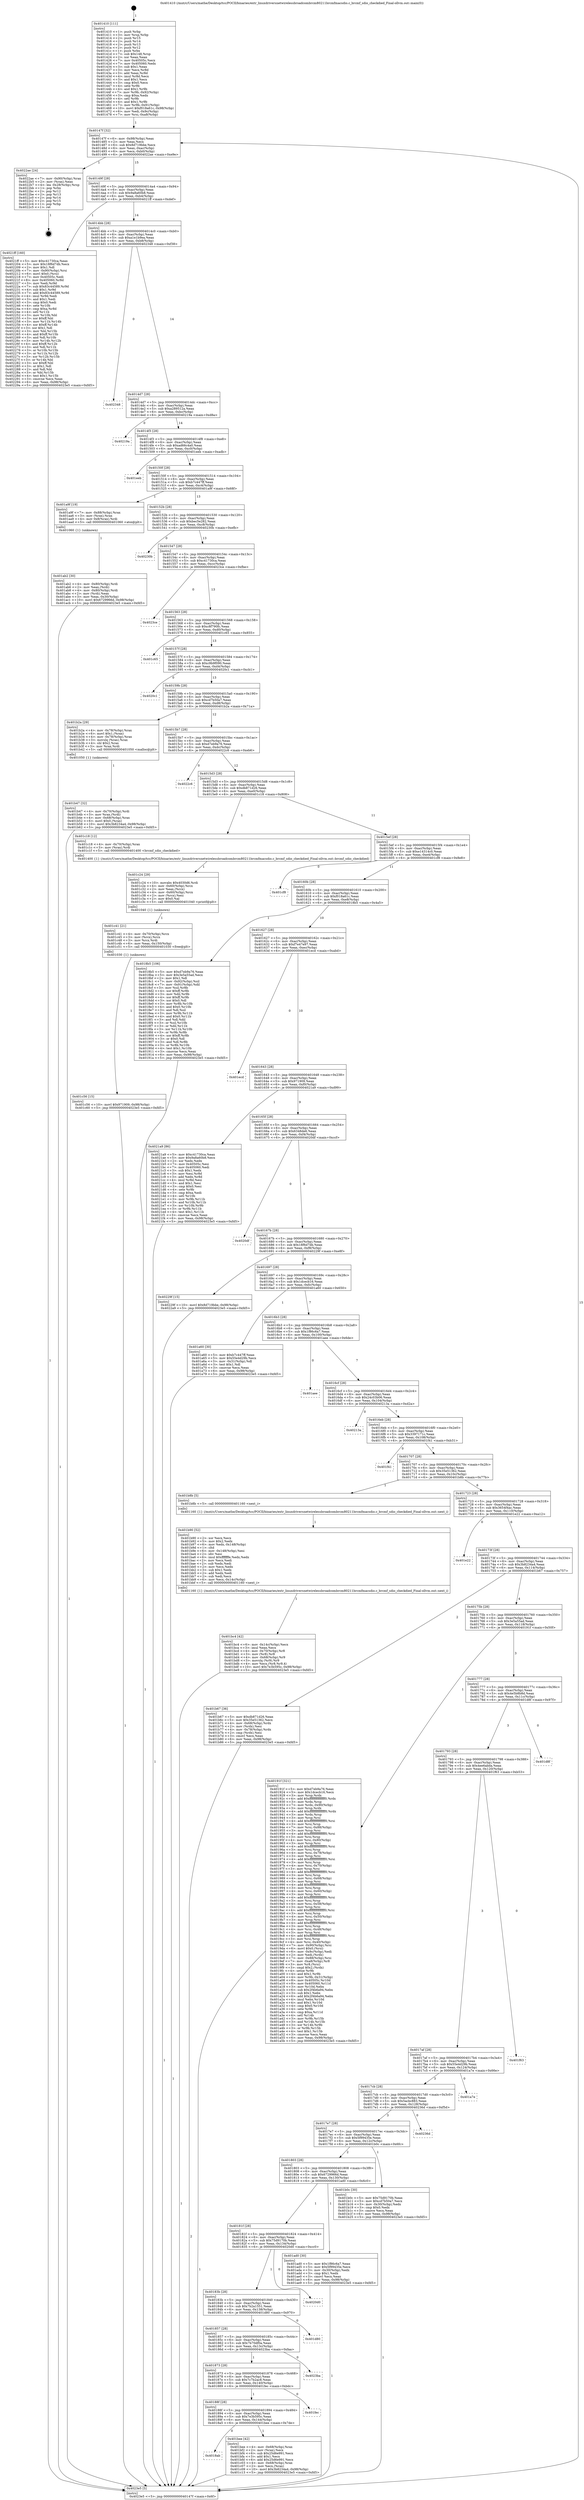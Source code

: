 digraph "0x401410" {
  label = "0x401410 (/mnt/c/Users/mathe/Desktop/tcc/POCII/binaries/extr_linuxdriversnetwirelessbroadcombrcm80211brcmfmacsdio.c_brcmf_sdio_checkdied_Final-ollvm.out::main(0))"
  labelloc = "t"
  node[shape=record]

  Entry [label="",width=0.3,height=0.3,shape=circle,fillcolor=black,style=filled]
  "0x40147f" [label="{
     0x40147f [32]\l
     | [instrs]\l
     &nbsp;&nbsp;0x40147f \<+6\>: mov -0x98(%rbp),%eax\l
     &nbsp;&nbsp;0x401485 \<+2\>: mov %eax,%ecx\l
     &nbsp;&nbsp;0x401487 \<+6\>: sub $0x8d719bbe,%ecx\l
     &nbsp;&nbsp;0x40148d \<+6\>: mov %eax,-0xac(%rbp)\l
     &nbsp;&nbsp;0x401493 \<+6\>: mov %ecx,-0xb0(%rbp)\l
     &nbsp;&nbsp;0x401499 \<+6\>: je 00000000004022ae \<main+0xe9e\>\l
  }"]
  "0x4022ae" [label="{
     0x4022ae [24]\l
     | [instrs]\l
     &nbsp;&nbsp;0x4022ae \<+7\>: mov -0x90(%rbp),%rax\l
     &nbsp;&nbsp;0x4022b5 \<+2\>: mov (%rax),%eax\l
     &nbsp;&nbsp;0x4022b7 \<+4\>: lea -0x28(%rbp),%rsp\l
     &nbsp;&nbsp;0x4022bb \<+1\>: pop %rbx\l
     &nbsp;&nbsp;0x4022bc \<+2\>: pop %r12\l
     &nbsp;&nbsp;0x4022be \<+2\>: pop %r13\l
     &nbsp;&nbsp;0x4022c0 \<+2\>: pop %r14\l
     &nbsp;&nbsp;0x4022c2 \<+2\>: pop %r15\l
     &nbsp;&nbsp;0x4022c4 \<+1\>: pop %rbp\l
     &nbsp;&nbsp;0x4022c5 \<+1\>: ret\l
  }"]
  "0x40149f" [label="{
     0x40149f [28]\l
     | [instrs]\l
     &nbsp;&nbsp;0x40149f \<+5\>: jmp 00000000004014a4 \<main+0x94\>\l
     &nbsp;&nbsp;0x4014a4 \<+6\>: mov -0xac(%rbp),%eax\l
     &nbsp;&nbsp;0x4014aa \<+5\>: sub $0x9a8a60b8,%eax\l
     &nbsp;&nbsp;0x4014af \<+6\>: mov %eax,-0xb4(%rbp)\l
     &nbsp;&nbsp;0x4014b5 \<+6\>: je 00000000004021ff \<main+0xdef\>\l
  }"]
  Exit [label="",width=0.3,height=0.3,shape=circle,fillcolor=black,style=filled,peripheries=2]
  "0x4021ff" [label="{
     0x4021ff [160]\l
     | [instrs]\l
     &nbsp;&nbsp;0x4021ff \<+5\>: mov $0xc41730ca,%eax\l
     &nbsp;&nbsp;0x402204 \<+5\>: mov $0x18f6d7db,%ecx\l
     &nbsp;&nbsp;0x402209 \<+2\>: mov $0x1,%dl\l
     &nbsp;&nbsp;0x40220b \<+7\>: mov -0x90(%rbp),%rsi\l
     &nbsp;&nbsp;0x402212 \<+6\>: movl $0x0,(%rsi)\l
     &nbsp;&nbsp;0x402218 \<+7\>: mov 0x40505c,%edi\l
     &nbsp;&nbsp;0x40221f \<+8\>: mov 0x405060,%r8d\l
     &nbsp;&nbsp;0x402227 \<+3\>: mov %edi,%r9d\l
     &nbsp;&nbsp;0x40222a \<+7\>: sub $0x83c44589,%r9d\l
     &nbsp;&nbsp;0x402231 \<+4\>: sub $0x1,%r9d\l
     &nbsp;&nbsp;0x402235 \<+7\>: add $0x83c44589,%r9d\l
     &nbsp;&nbsp;0x40223c \<+4\>: imul %r9d,%edi\l
     &nbsp;&nbsp;0x402240 \<+3\>: and $0x1,%edi\l
     &nbsp;&nbsp;0x402243 \<+3\>: cmp $0x0,%edi\l
     &nbsp;&nbsp;0x402246 \<+4\>: sete %r10b\l
     &nbsp;&nbsp;0x40224a \<+4\>: cmp $0xa,%r8d\l
     &nbsp;&nbsp;0x40224e \<+4\>: setl %r11b\l
     &nbsp;&nbsp;0x402252 \<+3\>: mov %r10b,%bl\l
     &nbsp;&nbsp;0x402255 \<+3\>: xor $0xff,%bl\l
     &nbsp;&nbsp;0x402258 \<+3\>: mov %r11b,%r14b\l
     &nbsp;&nbsp;0x40225b \<+4\>: xor $0xff,%r14b\l
     &nbsp;&nbsp;0x40225f \<+3\>: xor $0x1,%dl\l
     &nbsp;&nbsp;0x402262 \<+3\>: mov %bl,%r15b\l
     &nbsp;&nbsp;0x402265 \<+4\>: and $0xff,%r15b\l
     &nbsp;&nbsp;0x402269 \<+3\>: and %dl,%r10b\l
     &nbsp;&nbsp;0x40226c \<+3\>: mov %r14b,%r12b\l
     &nbsp;&nbsp;0x40226f \<+4\>: and $0xff,%r12b\l
     &nbsp;&nbsp;0x402273 \<+3\>: and %dl,%r11b\l
     &nbsp;&nbsp;0x402276 \<+3\>: or %r10b,%r15b\l
     &nbsp;&nbsp;0x402279 \<+3\>: or %r11b,%r12b\l
     &nbsp;&nbsp;0x40227c \<+3\>: xor %r12b,%r15b\l
     &nbsp;&nbsp;0x40227f \<+3\>: or %r14b,%bl\l
     &nbsp;&nbsp;0x402282 \<+3\>: xor $0xff,%bl\l
     &nbsp;&nbsp;0x402285 \<+3\>: or $0x1,%dl\l
     &nbsp;&nbsp;0x402288 \<+2\>: and %dl,%bl\l
     &nbsp;&nbsp;0x40228a \<+3\>: or %bl,%r15b\l
     &nbsp;&nbsp;0x40228d \<+4\>: test $0x1,%r15b\l
     &nbsp;&nbsp;0x402291 \<+3\>: cmovne %ecx,%eax\l
     &nbsp;&nbsp;0x402294 \<+6\>: mov %eax,-0x98(%rbp)\l
     &nbsp;&nbsp;0x40229a \<+5\>: jmp 00000000004023e5 \<main+0xfd5\>\l
  }"]
  "0x4014bb" [label="{
     0x4014bb [28]\l
     | [instrs]\l
     &nbsp;&nbsp;0x4014bb \<+5\>: jmp 00000000004014c0 \<main+0xb0\>\l
     &nbsp;&nbsp;0x4014c0 \<+6\>: mov -0xac(%rbp),%eax\l
     &nbsp;&nbsp;0x4014c6 \<+5\>: sub $0xa1e1b9ea,%eax\l
     &nbsp;&nbsp;0x4014cb \<+6\>: mov %eax,-0xb8(%rbp)\l
     &nbsp;&nbsp;0x4014d1 \<+6\>: je 0000000000402348 \<main+0xf38\>\l
  }"]
  "0x401c56" [label="{
     0x401c56 [15]\l
     | [instrs]\l
     &nbsp;&nbsp;0x401c56 \<+10\>: movl $0x971909,-0x98(%rbp)\l
     &nbsp;&nbsp;0x401c60 \<+5\>: jmp 00000000004023e5 \<main+0xfd5\>\l
  }"]
  "0x402348" [label="{
     0x402348\l
  }", style=dashed]
  "0x4014d7" [label="{
     0x4014d7 [28]\l
     | [instrs]\l
     &nbsp;&nbsp;0x4014d7 \<+5\>: jmp 00000000004014dc \<main+0xcc\>\l
     &nbsp;&nbsp;0x4014dc \<+6\>: mov -0xac(%rbp),%eax\l
     &nbsp;&nbsp;0x4014e2 \<+5\>: sub $0xa289512a,%eax\l
     &nbsp;&nbsp;0x4014e7 \<+6\>: mov %eax,-0xbc(%rbp)\l
     &nbsp;&nbsp;0x4014ed \<+6\>: je 000000000040219a \<main+0xd8a\>\l
  }"]
  "0x401c41" [label="{
     0x401c41 [21]\l
     | [instrs]\l
     &nbsp;&nbsp;0x401c41 \<+4\>: mov -0x70(%rbp),%rcx\l
     &nbsp;&nbsp;0x401c45 \<+3\>: mov (%rcx),%rcx\l
     &nbsp;&nbsp;0x401c48 \<+3\>: mov %rcx,%rdi\l
     &nbsp;&nbsp;0x401c4b \<+6\>: mov %eax,-0x150(%rbp)\l
     &nbsp;&nbsp;0x401c51 \<+5\>: call 0000000000401030 \<free@plt\>\l
     | [calls]\l
     &nbsp;&nbsp;0x401030 \{1\} (unknown)\l
  }"]
  "0x40219a" [label="{
     0x40219a\l
  }", style=dashed]
  "0x4014f3" [label="{
     0x4014f3 [28]\l
     | [instrs]\l
     &nbsp;&nbsp;0x4014f3 \<+5\>: jmp 00000000004014f8 \<main+0xe8\>\l
     &nbsp;&nbsp;0x4014f8 \<+6\>: mov -0xac(%rbp),%eax\l
     &nbsp;&nbsp;0x4014fe \<+5\>: sub $0xad66c4a0,%eax\l
     &nbsp;&nbsp;0x401503 \<+6\>: mov %eax,-0xc0(%rbp)\l
     &nbsp;&nbsp;0x401509 \<+6\>: je 0000000000401eeb \<main+0xadb\>\l
  }"]
  "0x401c24" [label="{
     0x401c24 [29]\l
     | [instrs]\l
     &nbsp;&nbsp;0x401c24 \<+10\>: movabs $0x4030d6,%rdi\l
     &nbsp;&nbsp;0x401c2e \<+4\>: mov -0x60(%rbp),%rcx\l
     &nbsp;&nbsp;0x401c32 \<+2\>: mov %eax,(%rcx)\l
     &nbsp;&nbsp;0x401c34 \<+4\>: mov -0x60(%rbp),%rcx\l
     &nbsp;&nbsp;0x401c38 \<+2\>: mov (%rcx),%esi\l
     &nbsp;&nbsp;0x401c3a \<+2\>: mov $0x0,%al\l
     &nbsp;&nbsp;0x401c3c \<+5\>: call 0000000000401040 \<printf@plt\>\l
     | [calls]\l
     &nbsp;&nbsp;0x401040 \{1\} (unknown)\l
  }"]
  "0x401eeb" [label="{
     0x401eeb\l
  }", style=dashed]
  "0x40150f" [label="{
     0x40150f [28]\l
     | [instrs]\l
     &nbsp;&nbsp;0x40150f \<+5\>: jmp 0000000000401514 \<main+0x104\>\l
     &nbsp;&nbsp;0x401514 \<+6\>: mov -0xac(%rbp),%eax\l
     &nbsp;&nbsp;0x40151a \<+5\>: sub $0xb7c447ff,%eax\l
     &nbsp;&nbsp;0x40151f \<+6\>: mov %eax,-0xc4(%rbp)\l
     &nbsp;&nbsp;0x401525 \<+6\>: je 0000000000401a9f \<main+0x68f\>\l
  }"]
  "0x4018ab" [label="{
     0x4018ab\l
  }", style=dashed]
  "0x401a9f" [label="{
     0x401a9f [19]\l
     | [instrs]\l
     &nbsp;&nbsp;0x401a9f \<+7\>: mov -0x88(%rbp),%rax\l
     &nbsp;&nbsp;0x401aa6 \<+3\>: mov (%rax),%rax\l
     &nbsp;&nbsp;0x401aa9 \<+4\>: mov 0x8(%rax),%rdi\l
     &nbsp;&nbsp;0x401aad \<+5\>: call 0000000000401060 \<atoi@plt\>\l
     | [calls]\l
     &nbsp;&nbsp;0x401060 \{1\} (unknown)\l
  }"]
  "0x40152b" [label="{
     0x40152b [28]\l
     | [instrs]\l
     &nbsp;&nbsp;0x40152b \<+5\>: jmp 0000000000401530 \<main+0x120\>\l
     &nbsp;&nbsp;0x401530 \<+6\>: mov -0xac(%rbp),%eax\l
     &nbsp;&nbsp;0x401536 \<+5\>: sub $0xbec5e282,%eax\l
     &nbsp;&nbsp;0x40153b \<+6\>: mov %eax,-0xc8(%rbp)\l
     &nbsp;&nbsp;0x401541 \<+6\>: je 000000000040230b \<main+0xefb\>\l
  }"]
  "0x401bee" [label="{
     0x401bee [42]\l
     | [instrs]\l
     &nbsp;&nbsp;0x401bee \<+4\>: mov -0x68(%rbp),%rax\l
     &nbsp;&nbsp;0x401bf2 \<+2\>: mov (%rax),%ecx\l
     &nbsp;&nbsp;0x401bf4 \<+6\>: sub $0x25d6e991,%ecx\l
     &nbsp;&nbsp;0x401bfa \<+3\>: add $0x1,%ecx\l
     &nbsp;&nbsp;0x401bfd \<+6\>: add $0x25d6e991,%ecx\l
     &nbsp;&nbsp;0x401c03 \<+4\>: mov -0x68(%rbp),%rax\l
     &nbsp;&nbsp;0x401c07 \<+2\>: mov %ecx,(%rax)\l
     &nbsp;&nbsp;0x401c09 \<+10\>: movl $0x3b8234a4,-0x98(%rbp)\l
     &nbsp;&nbsp;0x401c13 \<+5\>: jmp 00000000004023e5 \<main+0xfd5\>\l
  }"]
  "0x40230b" [label="{
     0x40230b\l
  }", style=dashed]
  "0x401547" [label="{
     0x401547 [28]\l
     | [instrs]\l
     &nbsp;&nbsp;0x401547 \<+5\>: jmp 000000000040154c \<main+0x13c\>\l
     &nbsp;&nbsp;0x40154c \<+6\>: mov -0xac(%rbp),%eax\l
     &nbsp;&nbsp;0x401552 \<+5\>: sub $0xc41730ca,%eax\l
     &nbsp;&nbsp;0x401557 \<+6\>: mov %eax,-0xcc(%rbp)\l
     &nbsp;&nbsp;0x40155d \<+6\>: je 00000000004023ce \<main+0xfbe\>\l
  }"]
  "0x40188f" [label="{
     0x40188f [28]\l
     | [instrs]\l
     &nbsp;&nbsp;0x40188f \<+5\>: jmp 0000000000401894 \<main+0x484\>\l
     &nbsp;&nbsp;0x401894 \<+6\>: mov -0xac(%rbp),%eax\l
     &nbsp;&nbsp;0x40189a \<+5\>: sub $0x7e3b595c,%eax\l
     &nbsp;&nbsp;0x40189f \<+6\>: mov %eax,-0x144(%rbp)\l
     &nbsp;&nbsp;0x4018a5 \<+6\>: je 0000000000401bee \<main+0x7de\>\l
  }"]
  "0x4023ce" [label="{
     0x4023ce\l
  }", style=dashed]
  "0x401563" [label="{
     0x401563 [28]\l
     | [instrs]\l
     &nbsp;&nbsp;0x401563 \<+5\>: jmp 0000000000401568 \<main+0x158\>\l
     &nbsp;&nbsp;0x401568 \<+6\>: mov -0xac(%rbp),%eax\l
     &nbsp;&nbsp;0x40156e \<+5\>: sub $0xc8f790fc,%eax\l
     &nbsp;&nbsp;0x401573 \<+6\>: mov %eax,-0xd0(%rbp)\l
     &nbsp;&nbsp;0x401579 \<+6\>: je 0000000000401c65 \<main+0x855\>\l
  }"]
  "0x401fec" [label="{
     0x401fec\l
  }", style=dashed]
  "0x401c65" [label="{
     0x401c65\l
  }", style=dashed]
  "0x40157f" [label="{
     0x40157f [28]\l
     | [instrs]\l
     &nbsp;&nbsp;0x40157f \<+5\>: jmp 0000000000401584 \<main+0x174\>\l
     &nbsp;&nbsp;0x401584 \<+6\>: mov -0xac(%rbp),%eax\l
     &nbsp;&nbsp;0x40158a \<+5\>: sub $0xc9b9f090,%eax\l
     &nbsp;&nbsp;0x40158f \<+6\>: mov %eax,-0xd4(%rbp)\l
     &nbsp;&nbsp;0x401595 \<+6\>: je 00000000004020c1 \<main+0xcb1\>\l
  }"]
  "0x401873" [label="{
     0x401873 [28]\l
     | [instrs]\l
     &nbsp;&nbsp;0x401873 \<+5\>: jmp 0000000000401878 \<main+0x468\>\l
     &nbsp;&nbsp;0x401878 \<+6\>: mov -0xac(%rbp),%eax\l
     &nbsp;&nbsp;0x40187e \<+5\>: sub $0x7c7b2ac8,%eax\l
     &nbsp;&nbsp;0x401883 \<+6\>: mov %eax,-0x140(%rbp)\l
     &nbsp;&nbsp;0x401889 \<+6\>: je 0000000000401fec \<main+0xbdc\>\l
  }"]
  "0x4020c1" [label="{
     0x4020c1\l
  }", style=dashed]
  "0x40159b" [label="{
     0x40159b [28]\l
     | [instrs]\l
     &nbsp;&nbsp;0x40159b \<+5\>: jmp 00000000004015a0 \<main+0x190\>\l
     &nbsp;&nbsp;0x4015a0 \<+6\>: mov -0xac(%rbp),%eax\l
     &nbsp;&nbsp;0x4015a6 \<+5\>: sub $0xcd7b50a7,%eax\l
     &nbsp;&nbsp;0x4015ab \<+6\>: mov %eax,-0xd8(%rbp)\l
     &nbsp;&nbsp;0x4015b1 \<+6\>: je 0000000000401b2a \<main+0x71a\>\l
  }"]
  "0x4023ba" [label="{
     0x4023ba\l
  }", style=dashed]
  "0x401b2a" [label="{
     0x401b2a [29]\l
     | [instrs]\l
     &nbsp;&nbsp;0x401b2a \<+4\>: mov -0x78(%rbp),%rax\l
     &nbsp;&nbsp;0x401b2e \<+6\>: movl $0x1,(%rax)\l
     &nbsp;&nbsp;0x401b34 \<+4\>: mov -0x78(%rbp),%rax\l
     &nbsp;&nbsp;0x401b38 \<+3\>: movslq (%rax),%rax\l
     &nbsp;&nbsp;0x401b3b \<+4\>: shl $0x2,%rax\l
     &nbsp;&nbsp;0x401b3f \<+3\>: mov %rax,%rdi\l
     &nbsp;&nbsp;0x401b42 \<+5\>: call 0000000000401050 \<malloc@plt\>\l
     | [calls]\l
     &nbsp;&nbsp;0x401050 \{1\} (unknown)\l
  }"]
  "0x4015b7" [label="{
     0x4015b7 [28]\l
     | [instrs]\l
     &nbsp;&nbsp;0x4015b7 \<+5\>: jmp 00000000004015bc \<main+0x1ac\>\l
     &nbsp;&nbsp;0x4015bc \<+6\>: mov -0xac(%rbp),%eax\l
     &nbsp;&nbsp;0x4015c2 \<+5\>: sub $0xd7eb9a76,%eax\l
     &nbsp;&nbsp;0x4015c7 \<+6\>: mov %eax,-0xdc(%rbp)\l
     &nbsp;&nbsp;0x4015cd \<+6\>: je 00000000004022c6 \<main+0xeb6\>\l
  }"]
  "0x401857" [label="{
     0x401857 [28]\l
     | [instrs]\l
     &nbsp;&nbsp;0x401857 \<+5\>: jmp 000000000040185c \<main+0x44c\>\l
     &nbsp;&nbsp;0x40185c \<+6\>: mov -0xac(%rbp),%eax\l
     &nbsp;&nbsp;0x401862 \<+5\>: sub $0x7b70df0a,%eax\l
     &nbsp;&nbsp;0x401867 \<+6\>: mov %eax,-0x13c(%rbp)\l
     &nbsp;&nbsp;0x40186d \<+6\>: je 00000000004023ba \<main+0xfaa\>\l
  }"]
  "0x4022c6" [label="{
     0x4022c6\l
  }", style=dashed]
  "0x4015d3" [label="{
     0x4015d3 [28]\l
     | [instrs]\l
     &nbsp;&nbsp;0x4015d3 \<+5\>: jmp 00000000004015d8 \<main+0x1c8\>\l
     &nbsp;&nbsp;0x4015d8 \<+6\>: mov -0xac(%rbp),%eax\l
     &nbsp;&nbsp;0x4015de \<+5\>: sub $0xdb871d26,%eax\l
     &nbsp;&nbsp;0x4015e3 \<+6\>: mov %eax,-0xe0(%rbp)\l
     &nbsp;&nbsp;0x4015e9 \<+6\>: je 0000000000401c18 \<main+0x808\>\l
  }"]
  "0x401d80" [label="{
     0x401d80\l
  }", style=dashed]
  "0x401c18" [label="{
     0x401c18 [12]\l
     | [instrs]\l
     &nbsp;&nbsp;0x401c18 \<+4\>: mov -0x70(%rbp),%rax\l
     &nbsp;&nbsp;0x401c1c \<+3\>: mov (%rax),%rdi\l
     &nbsp;&nbsp;0x401c1f \<+5\>: call 0000000000401400 \<brcmf_sdio_checkdied\>\l
     | [calls]\l
     &nbsp;&nbsp;0x401400 \{1\} (/mnt/c/Users/mathe/Desktop/tcc/POCII/binaries/extr_linuxdriversnetwirelessbroadcombrcm80211brcmfmacsdio.c_brcmf_sdio_checkdied_Final-ollvm.out::brcmf_sdio_checkdied)\l
  }"]
  "0x4015ef" [label="{
     0x4015ef [28]\l
     | [instrs]\l
     &nbsp;&nbsp;0x4015ef \<+5\>: jmp 00000000004015f4 \<main+0x1e4\>\l
     &nbsp;&nbsp;0x4015f4 \<+6\>: mov -0xac(%rbp),%eax\l
     &nbsp;&nbsp;0x4015fa \<+5\>: sub $0xe14314c0,%eax\l
     &nbsp;&nbsp;0x4015ff \<+6\>: mov %eax,-0xe4(%rbp)\l
     &nbsp;&nbsp;0x401605 \<+6\>: je 0000000000401cf8 \<main+0x8e8\>\l
  }"]
  "0x40183b" [label="{
     0x40183b [28]\l
     | [instrs]\l
     &nbsp;&nbsp;0x40183b \<+5\>: jmp 0000000000401840 \<main+0x430\>\l
     &nbsp;&nbsp;0x401840 \<+6\>: mov -0xac(%rbp),%eax\l
     &nbsp;&nbsp;0x401846 \<+5\>: sub $0x7b2a1551,%eax\l
     &nbsp;&nbsp;0x40184b \<+6\>: mov %eax,-0x138(%rbp)\l
     &nbsp;&nbsp;0x401851 \<+6\>: je 0000000000401d80 \<main+0x970\>\l
  }"]
  "0x401cf8" [label="{
     0x401cf8\l
  }", style=dashed]
  "0x40160b" [label="{
     0x40160b [28]\l
     | [instrs]\l
     &nbsp;&nbsp;0x40160b \<+5\>: jmp 0000000000401610 \<main+0x200\>\l
     &nbsp;&nbsp;0x401610 \<+6\>: mov -0xac(%rbp),%eax\l
     &nbsp;&nbsp;0x401616 \<+5\>: sub $0xf018a61c,%eax\l
     &nbsp;&nbsp;0x40161b \<+6\>: mov %eax,-0xe8(%rbp)\l
     &nbsp;&nbsp;0x401621 \<+6\>: je 00000000004018b5 \<main+0x4a5\>\l
  }"]
  "0x4020d0" [label="{
     0x4020d0\l
  }", style=dashed]
  "0x4018b5" [label="{
     0x4018b5 [106]\l
     | [instrs]\l
     &nbsp;&nbsp;0x4018b5 \<+5\>: mov $0xd7eb9a76,%eax\l
     &nbsp;&nbsp;0x4018ba \<+5\>: mov $0x3e5a55ad,%ecx\l
     &nbsp;&nbsp;0x4018bf \<+2\>: mov $0x1,%dl\l
     &nbsp;&nbsp;0x4018c1 \<+7\>: mov -0x92(%rbp),%sil\l
     &nbsp;&nbsp;0x4018c8 \<+7\>: mov -0x91(%rbp),%dil\l
     &nbsp;&nbsp;0x4018cf \<+3\>: mov %sil,%r8b\l
     &nbsp;&nbsp;0x4018d2 \<+4\>: xor $0xff,%r8b\l
     &nbsp;&nbsp;0x4018d6 \<+3\>: mov %dil,%r9b\l
     &nbsp;&nbsp;0x4018d9 \<+4\>: xor $0xff,%r9b\l
     &nbsp;&nbsp;0x4018dd \<+3\>: xor $0x0,%dl\l
     &nbsp;&nbsp;0x4018e0 \<+3\>: mov %r8b,%r10b\l
     &nbsp;&nbsp;0x4018e3 \<+4\>: and $0x0,%r10b\l
     &nbsp;&nbsp;0x4018e7 \<+3\>: and %dl,%sil\l
     &nbsp;&nbsp;0x4018ea \<+3\>: mov %r9b,%r11b\l
     &nbsp;&nbsp;0x4018ed \<+4\>: and $0x0,%r11b\l
     &nbsp;&nbsp;0x4018f1 \<+3\>: and %dl,%dil\l
     &nbsp;&nbsp;0x4018f4 \<+3\>: or %sil,%r10b\l
     &nbsp;&nbsp;0x4018f7 \<+3\>: or %dil,%r11b\l
     &nbsp;&nbsp;0x4018fa \<+3\>: xor %r11b,%r10b\l
     &nbsp;&nbsp;0x4018fd \<+3\>: or %r9b,%r8b\l
     &nbsp;&nbsp;0x401900 \<+4\>: xor $0xff,%r8b\l
     &nbsp;&nbsp;0x401904 \<+3\>: or $0x0,%dl\l
     &nbsp;&nbsp;0x401907 \<+3\>: and %dl,%r8b\l
     &nbsp;&nbsp;0x40190a \<+3\>: or %r8b,%r10b\l
     &nbsp;&nbsp;0x40190d \<+4\>: test $0x1,%r10b\l
     &nbsp;&nbsp;0x401911 \<+3\>: cmovne %ecx,%eax\l
     &nbsp;&nbsp;0x401914 \<+6\>: mov %eax,-0x98(%rbp)\l
     &nbsp;&nbsp;0x40191a \<+5\>: jmp 00000000004023e5 \<main+0xfd5\>\l
  }"]
  "0x401627" [label="{
     0x401627 [28]\l
     | [instrs]\l
     &nbsp;&nbsp;0x401627 \<+5\>: jmp 000000000040162c \<main+0x21c\>\l
     &nbsp;&nbsp;0x40162c \<+6\>: mov -0xac(%rbp),%eax\l
     &nbsp;&nbsp;0x401632 \<+5\>: sub $0xf7e47e97,%eax\l
     &nbsp;&nbsp;0x401637 \<+6\>: mov %eax,-0xec(%rbp)\l
     &nbsp;&nbsp;0x40163d \<+6\>: je 0000000000401ecd \<main+0xabd\>\l
  }"]
  "0x4023e5" [label="{
     0x4023e5 [5]\l
     | [instrs]\l
     &nbsp;&nbsp;0x4023e5 \<+5\>: jmp 000000000040147f \<main+0x6f\>\l
  }"]
  "0x401410" [label="{
     0x401410 [111]\l
     | [instrs]\l
     &nbsp;&nbsp;0x401410 \<+1\>: push %rbp\l
     &nbsp;&nbsp;0x401411 \<+3\>: mov %rsp,%rbp\l
     &nbsp;&nbsp;0x401414 \<+2\>: push %r15\l
     &nbsp;&nbsp;0x401416 \<+2\>: push %r14\l
     &nbsp;&nbsp;0x401418 \<+2\>: push %r13\l
     &nbsp;&nbsp;0x40141a \<+2\>: push %r12\l
     &nbsp;&nbsp;0x40141c \<+1\>: push %rbx\l
     &nbsp;&nbsp;0x40141d \<+7\>: sub $0x148,%rsp\l
     &nbsp;&nbsp;0x401424 \<+2\>: xor %eax,%eax\l
     &nbsp;&nbsp;0x401426 \<+7\>: mov 0x40505c,%ecx\l
     &nbsp;&nbsp;0x40142d \<+7\>: mov 0x405060,%edx\l
     &nbsp;&nbsp;0x401434 \<+3\>: sub $0x1,%eax\l
     &nbsp;&nbsp;0x401437 \<+3\>: mov %ecx,%r8d\l
     &nbsp;&nbsp;0x40143a \<+3\>: add %eax,%r8d\l
     &nbsp;&nbsp;0x40143d \<+4\>: imul %r8d,%ecx\l
     &nbsp;&nbsp;0x401441 \<+3\>: and $0x1,%ecx\l
     &nbsp;&nbsp;0x401444 \<+3\>: cmp $0x0,%ecx\l
     &nbsp;&nbsp;0x401447 \<+4\>: sete %r9b\l
     &nbsp;&nbsp;0x40144b \<+4\>: and $0x1,%r9b\l
     &nbsp;&nbsp;0x40144f \<+7\>: mov %r9b,-0x92(%rbp)\l
     &nbsp;&nbsp;0x401456 \<+3\>: cmp $0xa,%edx\l
     &nbsp;&nbsp;0x401459 \<+4\>: setl %r9b\l
     &nbsp;&nbsp;0x40145d \<+4\>: and $0x1,%r9b\l
     &nbsp;&nbsp;0x401461 \<+7\>: mov %r9b,-0x91(%rbp)\l
     &nbsp;&nbsp;0x401468 \<+10\>: movl $0xf018a61c,-0x98(%rbp)\l
     &nbsp;&nbsp;0x401472 \<+6\>: mov %edi,-0x9c(%rbp)\l
     &nbsp;&nbsp;0x401478 \<+7\>: mov %rsi,-0xa8(%rbp)\l
  }"]
  "0x401bc4" [label="{
     0x401bc4 [42]\l
     | [instrs]\l
     &nbsp;&nbsp;0x401bc4 \<+6\>: mov -0x14c(%rbp),%ecx\l
     &nbsp;&nbsp;0x401bca \<+3\>: imul %eax,%ecx\l
     &nbsp;&nbsp;0x401bcd \<+4\>: mov -0x70(%rbp),%r8\l
     &nbsp;&nbsp;0x401bd1 \<+3\>: mov (%r8),%r8\l
     &nbsp;&nbsp;0x401bd4 \<+4\>: mov -0x68(%rbp),%r9\l
     &nbsp;&nbsp;0x401bd8 \<+3\>: movslq (%r9),%r9\l
     &nbsp;&nbsp;0x401bdb \<+4\>: mov %ecx,(%r8,%r9,4)\l
     &nbsp;&nbsp;0x401bdf \<+10\>: movl $0x7e3b595c,-0x98(%rbp)\l
     &nbsp;&nbsp;0x401be9 \<+5\>: jmp 00000000004023e5 \<main+0xfd5\>\l
  }"]
  "0x401ecd" [label="{
     0x401ecd\l
  }", style=dashed]
  "0x401643" [label="{
     0x401643 [28]\l
     | [instrs]\l
     &nbsp;&nbsp;0x401643 \<+5\>: jmp 0000000000401648 \<main+0x238\>\l
     &nbsp;&nbsp;0x401648 \<+6\>: mov -0xac(%rbp),%eax\l
     &nbsp;&nbsp;0x40164e \<+5\>: sub $0x971909,%eax\l
     &nbsp;&nbsp;0x401653 \<+6\>: mov %eax,-0xf0(%rbp)\l
     &nbsp;&nbsp;0x401659 \<+6\>: je 00000000004021a9 \<main+0xd99\>\l
  }"]
  "0x401b90" [label="{
     0x401b90 [52]\l
     | [instrs]\l
     &nbsp;&nbsp;0x401b90 \<+2\>: xor %ecx,%ecx\l
     &nbsp;&nbsp;0x401b92 \<+5\>: mov $0x2,%edx\l
     &nbsp;&nbsp;0x401b97 \<+6\>: mov %edx,-0x148(%rbp)\l
     &nbsp;&nbsp;0x401b9d \<+1\>: cltd\l
     &nbsp;&nbsp;0x401b9e \<+6\>: mov -0x148(%rbp),%esi\l
     &nbsp;&nbsp;0x401ba4 \<+2\>: idiv %esi\l
     &nbsp;&nbsp;0x401ba6 \<+6\>: imul $0xfffffffe,%edx,%edx\l
     &nbsp;&nbsp;0x401bac \<+2\>: mov %ecx,%edi\l
     &nbsp;&nbsp;0x401bae \<+2\>: sub %edx,%edi\l
     &nbsp;&nbsp;0x401bb0 \<+2\>: mov %ecx,%edx\l
     &nbsp;&nbsp;0x401bb2 \<+3\>: sub $0x1,%edx\l
     &nbsp;&nbsp;0x401bb5 \<+2\>: add %edx,%edi\l
     &nbsp;&nbsp;0x401bb7 \<+2\>: sub %edi,%ecx\l
     &nbsp;&nbsp;0x401bb9 \<+6\>: mov %ecx,-0x14c(%rbp)\l
     &nbsp;&nbsp;0x401bbf \<+5\>: call 0000000000401160 \<next_i\>\l
     | [calls]\l
     &nbsp;&nbsp;0x401160 \{1\} (/mnt/c/Users/mathe/Desktop/tcc/POCII/binaries/extr_linuxdriversnetwirelessbroadcombrcm80211brcmfmacsdio.c_brcmf_sdio_checkdied_Final-ollvm.out::next_i)\l
  }"]
  "0x4021a9" [label="{
     0x4021a9 [86]\l
     | [instrs]\l
     &nbsp;&nbsp;0x4021a9 \<+5\>: mov $0xc41730ca,%eax\l
     &nbsp;&nbsp;0x4021ae \<+5\>: mov $0x9a8a60b8,%ecx\l
     &nbsp;&nbsp;0x4021b3 \<+2\>: xor %edx,%edx\l
     &nbsp;&nbsp;0x4021b5 \<+7\>: mov 0x40505c,%esi\l
     &nbsp;&nbsp;0x4021bc \<+7\>: mov 0x405060,%edi\l
     &nbsp;&nbsp;0x4021c3 \<+3\>: sub $0x1,%edx\l
     &nbsp;&nbsp;0x4021c6 \<+3\>: mov %esi,%r8d\l
     &nbsp;&nbsp;0x4021c9 \<+3\>: add %edx,%r8d\l
     &nbsp;&nbsp;0x4021cc \<+4\>: imul %r8d,%esi\l
     &nbsp;&nbsp;0x4021d0 \<+3\>: and $0x1,%esi\l
     &nbsp;&nbsp;0x4021d3 \<+3\>: cmp $0x0,%esi\l
     &nbsp;&nbsp;0x4021d6 \<+4\>: sete %r9b\l
     &nbsp;&nbsp;0x4021da \<+3\>: cmp $0xa,%edi\l
     &nbsp;&nbsp;0x4021dd \<+4\>: setl %r10b\l
     &nbsp;&nbsp;0x4021e1 \<+3\>: mov %r9b,%r11b\l
     &nbsp;&nbsp;0x4021e4 \<+3\>: and %r10b,%r11b\l
     &nbsp;&nbsp;0x4021e7 \<+3\>: xor %r10b,%r9b\l
     &nbsp;&nbsp;0x4021ea \<+3\>: or %r9b,%r11b\l
     &nbsp;&nbsp;0x4021ed \<+4\>: test $0x1,%r11b\l
     &nbsp;&nbsp;0x4021f1 \<+3\>: cmovne %ecx,%eax\l
     &nbsp;&nbsp;0x4021f4 \<+6\>: mov %eax,-0x98(%rbp)\l
     &nbsp;&nbsp;0x4021fa \<+5\>: jmp 00000000004023e5 \<main+0xfd5\>\l
  }"]
  "0x40165f" [label="{
     0x40165f [28]\l
     | [instrs]\l
     &nbsp;&nbsp;0x40165f \<+5\>: jmp 0000000000401664 \<main+0x254\>\l
     &nbsp;&nbsp;0x401664 \<+6\>: mov -0xac(%rbp),%eax\l
     &nbsp;&nbsp;0x40166a \<+5\>: sub $0x6348de6,%eax\l
     &nbsp;&nbsp;0x40166f \<+6\>: mov %eax,-0xf4(%rbp)\l
     &nbsp;&nbsp;0x401675 \<+6\>: je 00000000004020df \<main+0xccf\>\l
  }"]
  "0x401b47" [label="{
     0x401b47 [32]\l
     | [instrs]\l
     &nbsp;&nbsp;0x401b47 \<+4\>: mov -0x70(%rbp),%rdi\l
     &nbsp;&nbsp;0x401b4b \<+3\>: mov %rax,(%rdi)\l
     &nbsp;&nbsp;0x401b4e \<+4\>: mov -0x68(%rbp),%rax\l
     &nbsp;&nbsp;0x401b52 \<+6\>: movl $0x0,(%rax)\l
     &nbsp;&nbsp;0x401b58 \<+10\>: movl $0x3b8234a4,-0x98(%rbp)\l
     &nbsp;&nbsp;0x401b62 \<+5\>: jmp 00000000004023e5 \<main+0xfd5\>\l
  }"]
  "0x4020df" [label="{
     0x4020df\l
  }", style=dashed]
  "0x40167b" [label="{
     0x40167b [28]\l
     | [instrs]\l
     &nbsp;&nbsp;0x40167b \<+5\>: jmp 0000000000401680 \<main+0x270\>\l
     &nbsp;&nbsp;0x401680 \<+6\>: mov -0xac(%rbp),%eax\l
     &nbsp;&nbsp;0x401686 \<+5\>: sub $0x18f6d7db,%eax\l
     &nbsp;&nbsp;0x40168b \<+6\>: mov %eax,-0xf8(%rbp)\l
     &nbsp;&nbsp;0x401691 \<+6\>: je 000000000040229f \<main+0xe8f\>\l
  }"]
  "0x40181f" [label="{
     0x40181f [28]\l
     | [instrs]\l
     &nbsp;&nbsp;0x40181f \<+5\>: jmp 0000000000401824 \<main+0x414\>\l
     &nbsp;&nbsp;0x401824 \<+6\>: mov -0xac(%rbp),%eax\l
     &nbsp;&nbsp;0x40182a \<+5\>: sub $0x75d9170b,%eax\l
     &nbsp;&nbsp;0x40182f \<+6\>: mov %eax,-0x134(%rbp)\l
     &nbsp;&nbsp;0x401835 \<+6\>: je 00000000004020d0 \<main+0xcc0\>\l
  }"]
  "0x40229f" [label="{
     0x40229f [15]\l
     | [instrs]\l
     &nbsp;&nbsp;0x40229f \<+10\>: movl $0x8d719bbe,-0x98(%rbp)\l
     &nbsp;&nbsp;0x4022a9 \<+5\>: jmp 00000000004023e5 \<main+0xfd5\>\l
  }"]
  "0x401697" [label="{
     0x401697 [28]\l
     | [instrs]\l
     &nbsp;&nbsp;0x401697 \<+5\>: jmp 000000000040169c \<main+0x28c\>\l
     &nbsp;&nbsp;0x40169c \<+6\>: mov -0xac(%rbp),%eax\l
     &nbsp;&nbsp;0x4016a2 \<+5\>: sub $0x1dcecb16,%eax\l
     &nbsp;&nbsp;0x4016a7 \<+6\>: mov %eax,-0xfc(%rbp)\l
     &nbsp;&nbsp;0x4016ad \<+6\>: je 0000000000401a60 \<main+0x650\>\l
  }"]
  "0x401ad0" [label="{
     0x401ad0 [30]\l
     | [instrs]\l
     &nbsp;&nbsp;0x401ad0 \<+5\>: mov $0x1f86c6a7,%eax\l
     &nbsp;&nbsp;0x401ad5 \<+5\>: mov $0x5f99435e,%ecx\l
     &nbsp;&nbsp;0x401ada \<+3\>: mov -0x30(%rbp),%edx\l
     &nbsp;&nbsp;0x401add \<+3\>: cmp $0x1,%edx\l
     &nbsp;&nbsp;0x401ae0 \<+3\>: cmovl %ecx,%eax\l
     &nbsp;&nbsp;0x401ae3 \<+6\>: mov %eax,-0x98(%rbp)\l
     &nbsp;&nbsp;0x401ae9 \<+5\>: jmp 00000000004023e5 \<main+0xfd5\>\l
  }"]
  "0x401a60" [label="{
     0x401a60 [30]\l
     | [instrs]\l
     &nbsp;&nbsp;0x401a60 \<+5\>: mov $0xb7c447ff,%eax\l
     &nbsp;&nbsp;0x401a65 \<+5\>: mov $0x55e4d29b,%ecx\l
     &nbsp;&nbsp;0x401a6a \<+3\>: mov -0x31(%rbp),%dl\l
     &nbsp;&nbsp;0x401a6d \<+3\>: test $0x1,%dl\l
     &nbsp;&nbsp;0x401a70 \<+3\>: cmovne %ecx,%eax\l
     &nbsp;&nbsp;0x401a73 \<+6\>: mov %eax,-0x98(%rbp)\l
     &nbsp;&nbsp;0x401a79 \<+5\>: jmp 00000000004023e5 \<main+0xfd5\>\l
  }"]
  "0x4016b3" [label="{
     0x4016b3 [28]\l
     | [instrs]\l
     &nbsp;&nbsp;0x4016b3 \<+5\>: jmp 00000000004016b8 \<main+0x2a8\>\l
     &nbsp;&nbsp;0x4016b8 \<+6\>: mov -0xac(%rbp),%eax\l
     &nbsp;&nbsp;0x4016be \<+5\>: sub $0x1f86c6a7,%eax\l
     &nbsp;&nbsp;0x4016c3 \<+6\>: mov %eax,-0x100(%rbp)\l
     &nbsp;&nbsp;0x4016c9 \<+6\>: je 0000000000401aee \<main+0x6de\>\l
  }"]
  "0x401803" [label="{
     0x401803 [28]\l
     | [instrs]\l
     &nbsp;&nbsp;0x401803 \<+5\>: jmp 0000000000401808 \<main+0x3f8\>\l
     &nbsp;&nbsp;0x401808 \<+6\>: mov -0xac(%rbp),%eax\l
     &nbsp;&nbsp;0x40180e \<+5\>: sub $0x6729966d,%eax\l
     &nbsp;&nbsp;0x401813 \<+6\>: mov %eax,-0x130(%rbp)\l
     &nbsp;&nbsp;0x401819 \<+6\>: je 0000000000401ad0 \<main+0x6c0\>\l
  }"]
  "0x401aee" [label="{
     0x401aee\l
  }", style=dashed]
  "0x4016cf" [label="{
     0x4016cf [28]\l
     | [instrs]\l
     &nbsp;&nbsp;0x4016cf \<+5\>: jmp 00000000004016d4 \<main+0x2c4\>\l
     &nbsp;&nbsp;0x4016d4 \<+6\>: mov -0xac(%rbp),%eax\l
     &nbsp;&nbsp;0x4016da \<+5\>: sub $0x24c03b06,%eax\l
     &nbsp;&nbsp;0x4016df \<+6\>: mov %eax,-0x104(%rbp)\l
     &nbsp;&nbsp;0x4016e5 \<+6\>: je 000000000040213a \<main+0xd2a\>\l
  }"]
  "0x401b0c" [label="{
     0x401b0c [30]\l
     | [instrs]\l
     &nbsp;&nbsp;0x401b0c \<+5\>: mov $0x75d9170b,%eax\l
     &nbsp;&nbsp;0x401b11 \<+5\>: mov $0xcd7b50a7,%ecx\l
     &nbsp;&nbsp;0x401b16 \<+3\>: mov -0x30(%rbp),%edx\l
     &nbsp;&nbsp;0x401b19 \<+3\>: cmp $0x0,%edx\l
     &nbsp;&nbsp;0x401b1c \<+3\>: cmove %ecx,%eax\l
     &nbsp;&nbsp;0x401b1f \<+6\>: mov %eax,-0x98(%rbp)\l
     &nbsp;&nbsp;0x401b25 \<+5\>: jmp 00000000004023e5 \<main+0xfd5\>\l
  }"]
  "0x40213a" [label="{
     0x40213a\l
  }", style=dashed]
  "0x4016eb" [label="{
     0x4016eb [28]\l
     | [instrs]\l
     &nbsp;&nbsp;0x4016eb \<+5\>: jmp 00000000004016f0 \<main+0x2e0\>\l
     &nbsp;&nbsp;0x4016f0 \<+6\>: mov -0xac(%rbp),%eax\l
     &nbsp;&nbsp;0x4016f6 \<+5\>: sub $0x3397171c,%eax\l
     &nbsp;&nbsp;0x4016fb \<+6\>: mov %eax,-0x108(%rbp)\l
     &nbsp;&nbsp;0x401701 \<+6\>: je 0000000000401f41 \<main+0xb31\>\l
  }"]
  "0x4017e7" [label="{
     0x4017e7 [28]\l
     | [instrs]\l
     &nbsp;&nbsp;0x4017e7 \<+5\>: jmp 00000000004017ec \<main+0x3dc\>\l
     &nbsp;&nbsp;0x4017ec \<+6\>: mov -0xac(%rbp),%eax\l
     &nbsp;&nbsp;0x4017f2 \<+5\>: sub $0x5f99435e,%eax\l
     &nbsp;&nbsp;0x4017f7 \<+6\>: mov %eax,-0x12c(%rbp)\l
     &nbsp;&nbsp;0x4017fd \<+6\>: je 0000000000401b0c \<main+0x6fc\>\l
  }"]
  "0x401f41" [label="{
     0x401f41\l
  }", style=dashed]
  "0x401707" [label="{
     0x401707 [28]\l
     | [instrs]\l
     &nbsp;&nbsp;0x401707 \<+5\>: jmp 000000000040170c \<main+0x2fc\>\l
     &nbsp;&nbsp;0x40170c \<+6\>: mov -0xac(%rbp),%eax\l
     &nbsp;&nbsp;0x401712 \<+5\>: sub $0x35e51362,%eax\l
     &nbsp;&nbsp;0x401717 \<+6\>: mov %eax,-0x10c(%rbp)\l
     &nbsp;&nbsp;0x40171d \<+6\>: je 0000000000401b8b \<main+0x77b\>\l
  }"]
  "0x40236d" [label="{
     0x40236d\l
  }", style=dashed]
  "0x401b8b" [label="{
     0x401b8b [5]\l
     | [instrs]\l
     &nbsp;&nbsp;0x401b8b \<+5\>: call 0000000000401160 \<next_i\>\l
     | [calls]\l
     &nbsp;&nbsp;0x401160 \{1\} (/mnt/c/Users/mathe/Desktop/tcc/POCII/binaries/extr_linuxdriversnetwirelessbroadcombrcm80211brcmfmacsdio.c_brcmf_sdio_checkdied_Final-ollvm.out::next_i)\l
  }"]
  "0x401723" [label="{
     0x401723 [28]\l
     | [instrs]\l
     &nbsp;&nbsp;0x401723 \<+5\>: jmp 0000000000401728 \<main+0x318\>\l
     &nbsp;&nbsp;0x401728 \<+6\>: mov -0xac(%rbp),%eax\l
     &nbsp;&nbsp;0x40172e \<+5\>: sub $0x3654f4ac,%eax\l
     &nbsp;&nbsp;0x401733 \<+6\>: mov %eax,-0x110(%rbp)\l
     &nbsp;&nbsp;0x401739 \<+6\>: je 0000000000401e22 \<main+0xa12\>\l
  }"]
  "0x4017cb" [label="{
     0x4017cb [28]\l
     | [instrs]\l
     &nbsp;&nbsp;0x4017cb \<+5\>: jmp 00000000004017d0 \<main+0x3c0\>\l
     &nbsp;&nbsp;0x4017d0 \<+6\>: mov -0xac(%rbp),%eax\l
     &nbsp;&nbsp;0x4017d6 \<+5\>: sub $0x5acbc883,%eax\l
     &nbsp;&nbsp;0x4017db \<+6\>: mov %eax,-0x128(%rbp)\l
     &nbsp;&nbsp;0x4017e1 \<+6\>: je 000000000040236d \<main+0xf5d\>\l
  }"]
  "0x401e22" [label="{
     0x401e22\l
  }", style=dashed]
  "0x40173f" [label="{
     0x40173f [28]\l
     | [instrs]\l
     &nbsp;&nbsp;0x40173f \<+5\>: jmp 0000000000401744 \<main+0x334\>\l
     &nbsp;&nbsp;0x401744 \<+6\>: mov -0xac(%rbp),%eax\l
     &nbsp;&nbsp;0x40174a \<+5\>: sub $0x3b8234a4,%eax\l
     &nbsp;&nbsp;0x40174f \<+6\>: mov %eax,-0x114(%rbp)\l
     &nbsp;&nbsp;0x401755 \<+6\>: je 0000000000401b67 \<main+0x757\>\l
  }"]
  "0x401a7e" [label="{
     0x401a7e\l
  }", style=dashed]
  "0x401b67" [label="{
     0x401b67 [36]\l
     | [instrs]\l
     &nbsp;&nbsp;0x401b67 \<+5\>: mov $0xdb871d26,%eax\l
     &nbsp;&nbsp;0x401b6c \<+5\>: mov $0x35e51362,%ecx\l
     &nbsp;&nbsp;0x401b71 \<+4\>: mov -0x68(%rbp),%rdx\l
     &nbsp;&nbsp;0x401b75 \<+2\>: mov (%rdx),%esi\l
     &nbsp;&nbsp;0x401b77 \<+4\>: mov -0x78(%rbp),%rdx\l
     &nbsp;&nbsp;0x401b7b \<+2\>: cmp (%rdx),%esi\l
     &nbsp;&nbsp;0x401b7d \<+3\>: cmovl %ecx,%eax\l
     &nbsp;&nbsp;0x401b80 \<+6\>: mov %eax,-0x98(%rbp)\l
     &nbsp;&nbsp;0x401b86 \<+5\>: jmp 00000000004023e5 \<main+0xfd5\>\l
  }"]
  "0x40175b" [label="{
     0x40175b [28]\l
     | [instrs]\l
     &nbsp;&nbsp;0x40175b \<+5\>: jmp 0000000000401760 \<main+0x350\>\l
     &nbsp;&nbsp;0x401760 \<+6\>: mov -0xac(%rbp),%eax\l
     &nbsp;&nbsp;0x401766 \<+5\>: sub $0x3e5a55ad,%eax\l
     &nbsp;&nbsp;0x40176b \<+6\>: mov %eax,-0x118(%rbp)\l
     &nbsp;&nbsp;0x401771 \<+6\>: je 000000000040191f \<main+0x50f\>\l
  }"]
  "0x4017af" [label="{
     0x4017af [28]\l
     | [instrs]\l
     &nbsp;&nbsp;0x4017af \<+5\>: jmp 00000000004017b4 \<main+0x3a4\>\l
     &nbsp;&nbsp;0x4017b4 \<+6\>: mov -0xac(%rbp),%eax\l
     &nbsp;&nbsp;0x4017ba \<+5\>: sub $0x55e4d29b,%eax\l
     &nbsp;&nbsp;0x4017bf \<+6\>: mov %eax,-0x124(%rbp)\l
     &nbsp;&nbsp;0x4017c5 \<+6\>: je 0000000000401a7e \<main+0x66e\>\l
  }"]
  "0x40191f" [label="{
     0x40191f [321]\l
     | [instrs]\l
     &nbsp;&nbsp;0x40191f \<+5\>: mov $0xd7eb9a76,%eax\l
     &nbsp;&nbsp;0x401924 \<+5\>: mov $0x1dcecb16,%ecx\l
     &nbsp;&nbsp;0x401929 \<+3\>: mov %rsp,%rdx\l
     &nbsp;&nbsp;0x40192c \<+4\>: add $0xfffffffffffffff0,%rdx\l
     &nbsp;&nbsp;0x401930 \<+3\>: mov %rdx,%rsp\l
     &nbsp;&nbsp;0x401933 \<+7\>: mov %rdx,-0x90(%rbp)\l
     &nbsp;&nbsp;0x40193a \<+3\>: mov %rsp,%rdx\l
     &nbsp;&nbsp;0x40193d \<+4\>: add $0xfffffffffffffff0,%rdx\l
     &nbsp;&nbsp;0x401941 \<+3\>: mov %rdx,%rsp\l
     &nbsp;&nbsp;0x401944 \<+3\>: mov %rsp,%rsi\l
     &nbsp;&nbsp;0x401947 \<+4\>: add $0xfffffffffffffff0,%rsi\l
     &nbsp;&nbsp;0x40194b \<+3\>: mov %rsi,%rsp\l
     &nbsp;&nbsp;0x40194e \<+7\>: mov %rsi,-0x88(%rbp)\l
     &nbsp;&nbsp;0x401955 \<+3\>: mov %rsp,%rsi\l
     &nbsp;&nbsp;0x401958 \<+4\>: add $0xfffffffffffffff0,%rsi\l
     &nbsp;&nbsp;0x40195c \<+3\>: mov %rsi,%rsp\l
     &nbsp;&nbsp;0x40195f \<+4\>: mov %rsi,-0x80(%rbp)\l
     &nbsp;&nbsp;0x401963 \<+3\>: mov %rsp,%rsi\l
     &nbsp;&nbsp;0x401966 \<+4\>: add $0xfffffffffffffff0,%rsi\l
     &nbsp;&nbsp;0x40196a \<+3\>: mov %rsi,%rsp\l
     &nbsp;&nbsp;0x40196d \<+4\>: mov %rsi,-0x78(%rbp)\l
     &nbsp;&nbsp;0x401971 \<+3\>: mov %rsp,%rsi\l
     &nbsp;&nbsp;0x401974 \<+4\>: add $0xfffffffffffffff0,%rsi\l
     &nbsp;&nbsp;0x401978 \<+3\>: mov %rsi,%rsp\l
     &nbsp;&nbsp;0x40197b \<+4\>: mov %rsi,-0x70(%rbp)\l
     &nbsp;&nbsp;0x40197f \<+3\>: mov %rsp,%rsi\l
     &nbsp;&nbsp;0x401982 \<+4\>: add $0xfffffffffffffff0,%rsi\l
     &nbsp;&nbsp;0x401986 \<+3\>: mov %rsi,%rsp\l
     &nbsp;&nbsp;0x401989 \<+4\>: mov %rsi,-0x68(%rbp)\l
     &nbsp;&nbsp;0x40198d \<+3\>: mov %rsp,%rsi\l
     &nbsp;&nbsp;0x401990 \<+4\>: add $0xfffffffffffffff0,%rsi\l
     &nbsp;&nbsp;0x401994 \<+3\>: mov %rsi,%rsp\l
     &nbsp;&nbsp;0x401997 \<+4\>: mov %rsi,-0x60(%rbp)\l
     &nbsp;&nbsp;0x40199b \<+3\>: mov %rsp,%rsi\l
     &nbsp;&nbsp;0x40199e \<+4\>: add $0xfffffffffffffff0,%rsi\l
     &nbsp;&nbsp;0x4019a2 \<+3\>: mov %rsi,%rsp\l
     &nbsp;&nbsp;0x4019a5 \<+4\>: mov %rsi,-0x58(%rbp)\l
     &nbsp;&nbsp;0x4019a9 \<+3\>: mov %rsp,%rsi\l
     &nbsp;&nbsp;0x4019ac \<+4\>: add $0xfffffffffffffff0,%rsi\l
     &nbsp;&nbsp;0x4019b0 \<+3\>: mov %rsi,%rsp\l
     &nbsp;&nbsp;0x4019b3 \<+4\>: mov %rsi,-0x50(%rbp)\l
     &nbsp;&nbsp;0x4019b7 \<+3\>: mov %rsp,%rsi\l
     &nbsp;&nbsp;0x4019ba \<+4\>: add $0xfffffffffffffff0,%rsi\l
     &nbsp;&nbsp;0x4019be \<+3\>: mov %rsi,%rsp\l
     &nbsp;&nbsp;0x4019c1 \<+4\>: mov %rsi,-0x48(%rbp)\l
     &nbsp;&nbsp;0x4019c5 \<+3\>: mov %rsp,%rsi\l
     &nbsp;&nbsp;0x4019c8 \<+4\>: add $0xfffffffffffffff0,%rsi\l
     &nbsp;&nbsp;0x4019cc \<+3\>: mov %rsi,%rsp\l
     &nbsp;&nbsp;0x4019cf \<+4\>: mov %rsi,-0x40(%rbp)\l
     &nbsp;&nbsp;0x4019d3 \<+7\>: mov -0x90(%rbp),%rsi\l
     &nbsp;&nbsp;0x4019da \<+6\>: movl $0x0,(%rsi)\l
     &nbsp;&nbsp;0x4019e0 \<+6\>: mov -0x9c(%rbp),%edi\l
     &nbsp;&nbsp;0x4019e6 \<+2\>: mov %edi,(%rdx)\l
     &nbsp;&nbsp;0x4019e8 \<+7\>: mov -0x88(%rbp),%rsi\l
     &nbsp;&nbsp;0x4019ef \<+7\>: mov -0xa8(%rbp),%r8\l
     &nbsp;&nbsp;0x4019f6 \<+3\>: mov %r8,(%rsi)\l
     &nbsp;&nbsp;0x4019f9 \<+3\>: cmpl $0x2,(%rdx)\l
     &nbsp;&nbsp;0x4019fc \<+4\>: setne %r9b\l
     &nbsp;&nbsp;0x401a00 \<+4\>: and $0x1,%r9b\l
     &nbsp;&nbsp;0x401a04 \<+4\>: mov %r9b,-0x31(%rbp)\l
     &nbsp;&nbsp;0x401a08 \<+8\>: mov 0x40505c,%r10d\l
     &nbsp;&nbsp;0x401a10 \<+8\>: mov 0x405060,%r11d\l
     &nbsp;&nbsp;0x401a18 \<+3\>: mov %r10d,%ebx\l
     &nbsp;&nbsp;0x401a1b \<+6\>: sub $0x2f4b6a94,%ebx\l
     &nbsp;&nbsp;0x401a21 \<+3\>: sub $0x1,%ebx\l
     &nbsp;&nbsp;0x401a24 \<+6\>: add $0x2f4b6a94,%ebx\l
     &nbsp;&nbsp;0x401a2a \<+4\>: imul %ebx,%r10d\l
     &nbsp;&nbsp;0x401a2e \<+4\>: and $0x1,%r10d\l
     &nbsp;&nbsp;0x401a32 \<+4\>: cmp $0x0,%r10d\l
     &nbsp;&nbsp;0x401a36 \<+4\>: sete %r9b\l
     &nbsp;&nbsp;0x401a3a \<+4\>: cmp $0xa,%r11d\l
     &nbsp;&nbsp;0x401a3e \<+4\>: setl %r14b\l
     &nbsp;&nbsp;0x401a42 \<+3\>: mov %r9b,%r15b\l
     &nbsp;&nbsp;0x401a45 \<+3\>: and %r14b,%r15b\l
     &nbsp;&nbsp;0x401a48 \<+3\>: xor %r14b,%r9b\l
     &nbsp;&nbsp;0x401a4b \<+3\>: or %r9b,%r15b\l
     &nbsp;&nbsp;0x401a4e \<+4\>: test $0x1,%r15b\l
     &nbsp;&nbsp;0x401a52 \<+3\>: cmovne %ecx,%eax\l
     &nbsp;&nbsp;0x401a55 \<+6\>: mov %eax,-0x98(%rbp)\l
     &nbsp;&nbsp;0x401a5b \<+5\>: jmp 00000000004023e5 \<main+0xfd5\>\l
  }"]
  "0x401777" [label="{
     0x401777 [28]\l
     | [instrs]\l
     &nbsp;&nbsp;0x401777 \<+5\>: jmp 000000000040177c \<main+0x36c\>\l
     &nbsp;&nbsp;0x40177c \<+6\>: mov -0xac(%rbp),%eax\l
     &nbsp;&nbsp;0x401782 \<+5\>: sub $0x4e5b8b8d,%eax\l
     &nbsp;&nbsp;0x401787 \<+6\>: mov %eax,-0x11c(%rbp)\l
     &nbsp;&nbsp;0x40178d \<+6\>: je 0000000000401d8f \<main+0x97f\>\l
  }"]
  "0x401f63" [label="{
     0x401f63\l
  }", style=dashed]
  "0x401ab2" [label="{
     0x401ab2 [30]\l
     | [instrs]\l
     &nbsp;&nbsp;0x401ab2 \<+4\>: mov -0x80(%rbp),%rdi\l
     &nbsp;&nbsp;0x401ab6 \<+2\>: mov %eax,(%rdi)\l
     &nbsp;&nbsp;0x401ab8 \<+4\>: mov -0x80(%rbp),%rdi\l
     &nbsp;&nbsp;0x401abc \<+2\>: mov (%rdi),%eax\l
     &nbsp;&nbsp;0x401abe \<+3\>: mov %eax,-0x30(%rbp)\l
     &nbsp;&nbsp;0x401ac1 \<+10\>: movl $0x6729966d,-0x98(%rbp)\l
     &nbsp;&nbsp;0x401acb \<+5\>: jmp 00000000004023e5 \<main+0xfd5\>\l
  }"]
  "0x401793" [label="{
     0x401793 [28]\l
     | [instrs]\l
     &nbsp;&nbsp;0x401793 \<+5\>: jmp 0000000000401798 \<main+0x388\>\l
     &nbsp;&nbsp;0x401798 \<+6\>: mov -0xac(%rbp),%eax\l
     &nbsp;&nbsp;0x40179e \<+5\>: sub $0x4ee6abda,%eax\l
     &nbsp;&nbsp;0x4017a3 \<+6\>: mov %eax,-0x120(%rbp)\l
     &nbsp;&nbsp;0x4017a9 \<+6\>: je 0000000000401f63 \<main+0xb53\>\l
  }"]
  "0x401d8f" [label="{
     0x401d8f\l
  }", style=dashed]
  Entry -> "0x401410" [label=" 1"]
  "0x40147f" -> "0x4022ae" [label=" 1"]
  "0x40147f" -> "0x40149f" [label=" 15"]
  "0x4022ae" -> Exit [label=" 1"]
  "0x40149f" -> "0x4021ff" [label=" 1"]
  "0x40149f" -> "0x4014bb" [label=" 14"]
  "0x40229f" -> "0x4023e5" [label=" 1"]
  "0x4014bb" -> "0x402348" [label=" 0"]
  "0x4014bb" -> "0x4014d7" [label=" 14"]
  "0x4021ff" -> "0x4023e5" [label=" 1"]
  "0x4014d7" -> "0x40219a" [label=" 0"]
  "0x4014d7" -> "0x4014f3" [label=" 14"]
  "0x4021a9" -> "0x4023e5" [label=" 1"]
  "0x4014f3" -> "0x401eeb" [label=" 0"]
  "0x4014f3" -> "0x40150f" [label=" 14"]
  "0x401c56" -> "0x4023e5" [label=" 1"]
  "0x40150f" -> "0x401a9f" [label=" 1"]
  "0x40150f" -> "0x40152b" [label=" 13"]
  "0x401c41" -> "0x401c56" [label=" 1"]
  "0x40152b" -> "0x40230b" [label=" 0"]
  "0x40152b" -> "0x401547" [label=" 13"]
  "0x401c24" -> "0x401c41" [label=" 1"]
  "0x401547" -> "0x4023ce" [label=" 0"]
  "0x401547" -> "0x401563" [label=" 13"]
  "0x401bee" -> "0x4023e5" [label=" 1"]
  "0x401563" -> "0x401c65" [label=" 0"]
  "0x401563" -> "0x40157f" [label=" 13"]
  "0x40188f" -> "0x4018ab" [label=" 0"]
  "0x40157f" -> "0x4020c1" [label=" 0"]
  "0x40157f" -> "0x40159b" [label=" 13"]
  "0x401c18" -> "0x401c24" [label=" 1"]
  "0x40159b" -> "0x401b2a" [label=" 1"]
  "0x40159b" -> "0x4015b7" [label=" 12"]
  "0x401873" -> "0x40188f" [label=" 1"]
  "0x4015b7" -> "0x4022c6" [label=" 0"]
  "0x4015b7" -> "0x4015d3" [label=" 12"]
  "0x40188f" -> "0x401bee" [label=" 1"]
  "0x4015d3" -> "0x401c18" [label=" 1"]
  "0x4015d3" -> "0x4015ef" [label=" 11"]
  "0x401857" -> "0x401873" [label=" 1"]
  "0x4015ef" -> "0x401cf8" [label=" 0"]
  "0x4015ef" -> "0x40160b" [label=" 11"]
  "0x401873" -> "0x401fec" [label=" 0"]
  "0x40160b" -> "0x4018b5" [label=" 1"]
  "0x40160b" -> "0x401627" [label=" 10"]
  "0x4018b5" -> "0x4023e5" [label=" 1"]
  "0x401410" -> "0x40147f" [label=" 1"]
  "0x4023e5" -> "0x40147f" [label=" 15"]
  "0x40183b" -> "0x401857" [label=" 1"]
  "0x401627" -> "0x401ecd" [label=" 0"]
  "0x401627" -> "0x401643" [label=" 10"]
  "0x401857" -> "0x4023ba" [label=" 0"]
  "0x401643" -> "0x4021a9" [label=" 1"]
  "0x401643" -> "0x40165f" [label=" 9"]
  "0x40181f" -> "0x40183b" [label=" 1"]
  "0x40165f" -> "0x4020df" [label=" 0"]
  "0x40165f" -> "0x40167b" [label=" 9"]
  "0x40181f" -> "0x4020d0" [label=" 0"]
  "0x40167b" -> "0x40229f" [label=" 1"]
  "0x40167b" -> "0x401697" [label=" 8"]
  "0x40183b" -> "0x401d80" [label=" 0"]
  "0x401697" -> "0x401a60" [label=" 1"]
  "0x401697" -> "0x4016b3" [label=" 7"]
  "0x401bc4" -> "0x4023e5" [label=" 1"]
  "0x4016b3" -> "0x401aee" [label=" 0"]
  "0x4016b3" -> "0x4016cf" [label=" 7"]
  "0x401b8b" -> "0x401b90" [label=" 1"]
  "0x4016cf" -> "0x40213a" [label=" 0"]
  "0x4016cf" -> "0x4016eb" [label=" 7"]
  "0x401b67" -> "0x4023e5" [label=" 2"]
  "0x4016eb" -> "0x401f41" [label=" 0"]
  "0x4016eb" -> "0x401707" [label=" 7"]
  "0x401b2a" -> "0x401b47" [label=" 1"]
  "0x401707" -> "0x401b8b" [label=" 1"]
  "0x401707" -> "0x401723" [label=" 6"]
  "0x401b0c" -> "0x4023e5" [label=" 1"]
  "0x401723" -> "0x401e22" [label=" 0"]
  "0x401723" -> "0x40173f" [label=" 6"]
  "0x401803" -> "0x40181f" [label=" 1"]
  "0x40173f" -> "0x401b67" [label=" 2"]
  "0x40173f" -> "0x40175b" [label=" 4"]
  "0x401803" -> "0x401ad0" [label=" 1"]
  "0x40175b" -> "0x40191f" [label=" 1"]
  "0x40175b" -> "0x401777" [label=" 3"]
  "0x4017e7" -> "0x401803" [label=" 2"]
  "0x40191f" -> "0x4023e5" [label=" 1"]
  "0x401a60" -> "0x4023e5" [label=" 1"]
  "0x401a9f" -> "0x401ab2" [label=" 1"]
  "0x401ab2" -> "0x4023e5" [label=" 1"]
  "0x4017e7" -> "0x401b0c" [label=" 1"]
  "0x401777" -> "0x401d8f" [label=" 0"]
  "0x401777" -> "0x401793" [label=" 3"]
  "0x401b47" -> "0x4023e5" [label=" 1"]
  "0x401793" -> "0x401f63" [label=" 0"]
  "0x401793" -> "0x4017af" [label=" 3"]
  "0x401b90" -> "0x401bc4" [label=" 1"]
  "0x4017af" -> "0x401a7e" [label=" 0"]
  "0x4017af" -> "0x4017cb" [label=" 3"]
  "0x401ad0" -> "0x4023e5" [label=" 1"]
  "0x4017cb" -> "0x40236d" [label=" 0"]
  "0x4017cb" -> "0x4017e7" [label=" 3"]
}
